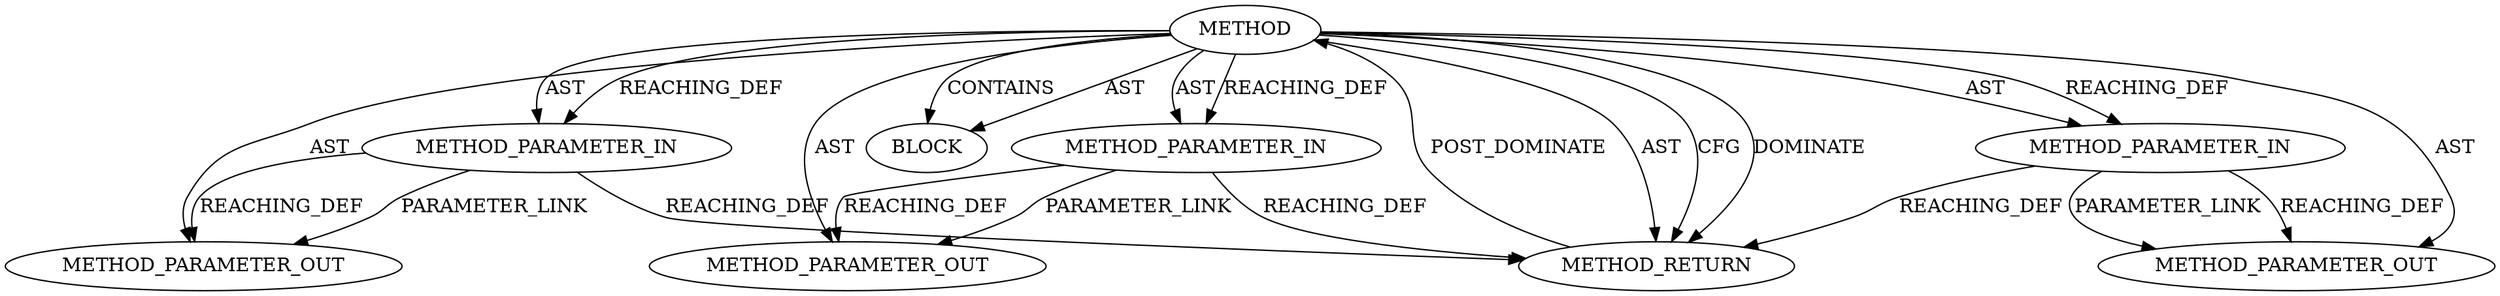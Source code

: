 digraph {
  20920 [label=METHOD AST_PARENT_TYPE="NAMESPACE_BLOCK" AST_PARENT_FULL_NAME="<global>" ORDER=0 CODE="<empty>" FULL_NAME="struct_size" IS_EXTERNAL=true FILENAME="<empty>" SIGNATURE="" NAME="struct_size"]
  22376 [label=METHOD_PARAMETER_OUT ORDER=2 CODE="p2" IS_VARIADIC=false TYPE_FULL_NAME="ANY" EVALUATION_STRATEGY="BY_VALUE" INDEX=2 NAME="p2"]
  22377 [label=METHOD_PARAMETER_OUT ORDER=3 CODE="p3" IS_VARIADIC=false TYPE_FULL_NAME="ANY" EVALUATION_STRATEGY="BY_VALUE" INDEX=3 NAME="p3"]
  20921 [label=METHOD_PARAMETER_IN ORDER=1 CODE="p1" IS_VARIADIC=false TYPE_FULL_NAME="ANY" EVALUATION_STRATEGY="BY_VALUE" INDEX=1 NAME="p1"]
  20924 [label=BLOCK ORDER=1 ARGUMENT_INDEX=1 CODE="<empty>" TYPE_FULL_NAME="ANY"]
  22375 [label=METHOD_PARAMETER_OUT ORDER=1 CODE="p1" IS_VARIADIC=false TYPE_FULL_NAME="ANY" EVALUATION_STRATEGY="BY_VALUE" INDEX=1 NAME="p1"]
  20923 [label=METHOD_PARAMETER_IN ORDER=3 CODE="p3" IS_VARIADIC=false TYPE_FULL_NAME="ANY" EVALUATION_STRATEGY="BY_VALUE" INDEX=3 NAME="p3"]
  20925 [label=METHOD_RETURN ORDER=2 CODE="RET" TYPE_FULL_NAME="ANY" EVALUATION_STRATEGY="BY_VALUE"]
  20922 [label=METHOD_PARAMETER_IN ORDER=2 CODE="p2" IS_VARIADIC=false TYPE_FULL_NAME="ANY" EVALUATION_STRATEGY="BY_VALUE" INDEX=2 NAME="p2"]
  20920 -> 22375 [label=AST ]
  20920 -> 20925 [label=AST ]
  20920 -> 20923 [label=AST ]
  20920 -> 20925 [label=CFG ]
  20922 -> 22376 [label=REACHING_DEF VARIABLE="p2"]
  20921 -> 22375 [label=PARAMETER_LINK ]
  20923 -> 22377 [label=PARAMETER_LINK ]
  20920 -> 22377 [label=AST ]
  20923 -> 20925 [label=REACHING_DEF VARIABLE="p3"]
  20920 -> 20921 [label=REACHING_DEF VARIABLE=""]
  20920 -> 20925 [label=DOMINATE ]
  20923 -> 22377 [label=REACHING_DEF VARIABLE="p3"]
  20922 -> 22376 [label=PARAMETER_LINK ]
  20922 -> 20925 [label=REACHING_DEF VARIABLE="p2"]
  20920 -> 20922 [label=AST ]
  20925 -> 20920 [label=POST_DOMINATE ]
  20920 -> 20921 [label=AST ]
  20921 -> 20925 [label=REACHING_DEF VARIABLE="p1"]
  20920 -> 20923 [label=REACHING_DEF VARIABLE=""]
  20920 -> 22376 [label=AST ]
  20920 -> 20924 [label=CONTAINS ]
  20921 -> 22375 [label=REACHING_DEF VARIABLE="p1"]
  20920 -> 20924 [label=AST ]
  20920 -> 20922 [label=REACHING_DEF VARIABLE=""]
}
